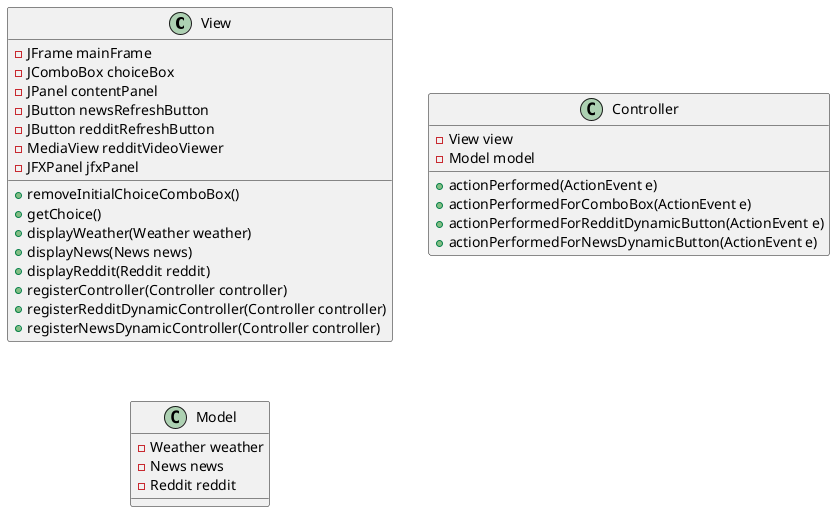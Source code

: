 @startuml
class View {

    -JFrame mainFrame
    -JComboBox choiceBox
    -JPanel contentPanel
    -JButton newsRefreshButton
    -JButton redditRefreshButton
    -MediaView redditVideoViewer
    -JFXPanel jfxPanel
    +removeInitialChoiceComboBox()
    +getChoice()
    +displayWeather(Weather weather)
    +displayNews(News news)
    +displayReddit(Reddit reddit)
    +registerController(Controller controller)
    +registerRedditDynamicController(Controller controller)
    +registerNewsDynamicController(Controller controller)
}

class Controller {
    -View view
    -Model model
    +actionPerformed(ActionEvent e)
    +actionPerformedForComboBox(ActionEvent e)
    +actionPerformedForRedditDynamicButton(ActionEvent e)
    +actionPerformedForNewsDynamicButton(ActionEvent e)
}

class Model {
    -Weather weather
    -News news
    -Reddit reddit
}

@enduml
